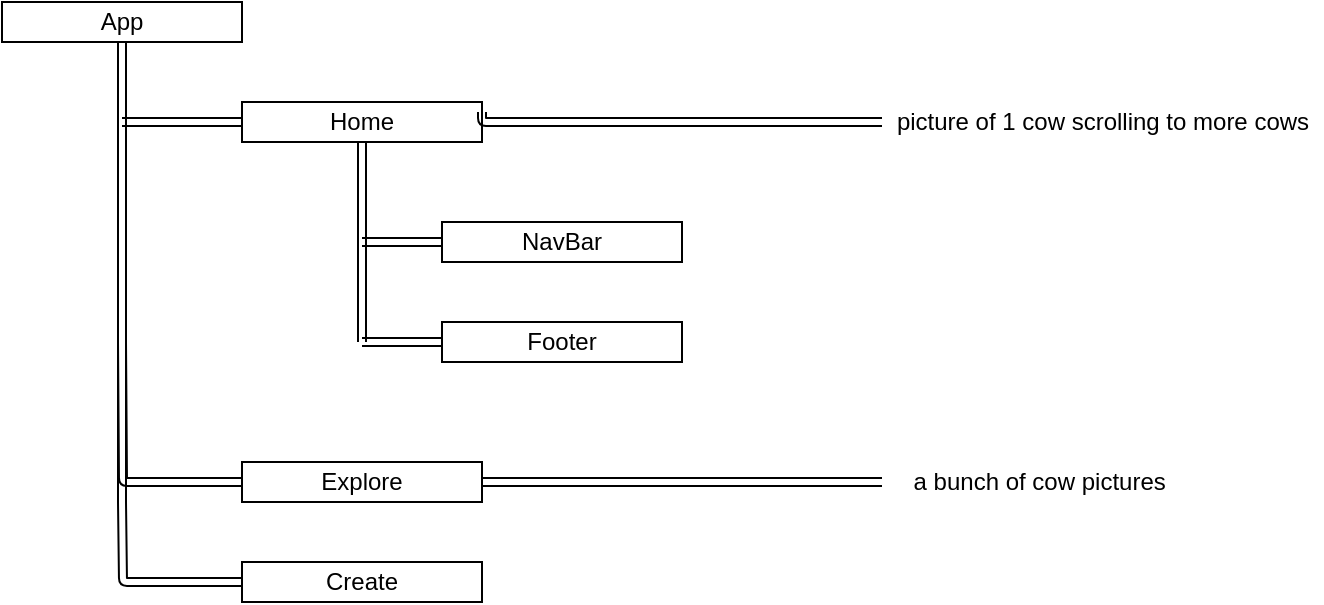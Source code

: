 <mxfile>
    <diagram id="w9QubMDbxZy7kOJR6wyI" name="Page-1">
        <mxGraphModel dx="3365" dy="251" grid="1" gridSize="10" guides="1" tooltips="1" connect="1" arrows="1" fold="1" page="1" pageScale="1" pageWidth="850" pageHeight="1100" math="0" shadow="0">
            <root>
                <mxCell id="0"/>
                <mxCell id="1" parent="0"/>
                <mxCell id="15" style="edgeStyle=orthogonalEdgeStyle;shape=link;html=1;exitX=0.5;exitY=1;exitDx=0;exitDy=0;" edge="1" parent="1" source="2">
                    <mxGeometry relative="1" as="geometry">
                        <mxPoint x="-1620" y="260" as="targetPoint"/>
                    </mxGeometry>
                </mxCell>
                <mxCell id="2" value="App" style="whiteSpace=wrap;html=1;" vertex="1" parent="1">
                    <mxGeometry x="-1680" y="10" width="120" height="20" as="geometry"/>
                </mxCell>
                <mxCell id="16" style="edgeStyle=orthogonalEdgeStyle;shape=link;html=1;exitX=0;exitY=0.5;exitDx=0;exitDy=0;" edge="1" parent="1" source="5">
                    <mxGeometry relative="1" as="geometry">
                        <mxPoint x="-1620" y="70" as="targetPoint"/>
                    </mxGeometry>
                </mxCell>
                <mxCell id="17" style="edgeStyle=orthogonalEdgeStyle;shape=link;html=1;exitX=0.5;exitY=1;exitDx=0;exitDy=0;" edge="1" parent="1" source="5">
                    <mxGeometry relative="1" as="geometry">
                        <mxPoint x="-1500" y="180" as="targetPoint"/>
                    </mxGeometry>
                </mxCell>
                <mxCell id="5" value="Home" style="whiteSpace=wrap;html=1;" vertex="1" parent="1">
                    <mxGeometry x="-1560" y="60" width="120" height="20" as="geometry"/>
                </mxCell>
                <mxCell id="19" style="edgeStyle=orthogonalEdgeStyle;shape=link;html=1;exitX=0;exitY=0.5;exitDx=0;exitDy=0;" edge="1" parent="1" source="6">
                    <mxGeometry relative="1" as="geometry">
                        <mxPoint x="-1620" y="180" as="targetPoint"/>
                    </mxGeometry>
                </mxCell>
                <mxCell id="26" style="edgeStyle=orthogonalEdgeStyle;shape=link;html=1;exitX=1;exitY=0.5;exitDx=0;exitDy=0;" edge="1" parent="1" source="6">
                    <mxGeometry relative="1" as="geometry">
                        <mxPoint x="-1240" y="250" as="targetPoint"/>
                    </mxGeometry>
                </mxCell>
                <mxCell id="6" value="Explore" style="whiteSpace=wrap;html=1;" vertex="1" parent="1">
                    <mxGeometry x="-1560" y="240" width="120" height="20" as="geometry"/>
                </mxCell>
                <mxCell id="20" style="edgeStyle=orthogonalEdgeStyle;shape=link;html=1;exitX=0;exitY=0.5;exitDx=0;exitDy=0;" edge="1" parent="1" source="8">
                    <mxGeometry relative="1" as="geometry">
                        <mxPoint x="-1620" y="260" as="targetPoint"/>
                    </mxGeometry>
                </mxCell>
                <mxCell id="8" value="Create" style="whiteSpace=wrap;html=1;" vertex="1" parent="1">
                    <mxGeometry x="-1560" y="290" width="120" height="20" as="geometry"/>
                </mxCell>
                <mxCell id="18" style="edgeStyle=orthogonalEdgeStyle;shape=link;html=1;exitX=0;exitY=0.5;exitDx=0;exitDy=0;" edge="1" parent="1" source="10">
                    <mxGeometry relative="1" as="geometry">
                        <mxPoint x="-1500" y="130" as="targetPoint"/>
                    </mxGeometry>
                </mxCell>
                <mxCell id="10" value="NavBar" style="whiteSpace=wrap;html=1;" vertex="1" parent="1">
                    <mxGeometry x="-1460" y="120" width="120" height="20" as="geometry"/>
                </mxCell>
                <mxCell id="23" value="" style="edgeStyle=orthogonalEdgeStyle;shape=link;html=1;exitX=1;exitY=0.25;exitDx=0;exitDy=0;" edge="1" parent="1" source="5" target="22">
                    <mxGeometry relative="1" as="geometry">
                        <mxPoint x="-1400" y="70" as="sourcePoint"/>
                        <Array as="points">
                            <mxPoint x="-1440" y="70"/>
                        </Array>
                    </mxGeometry>
                </mxCell>
                <mxCell id="22" value="picture of 1 cow scrolling to more cows" style="text;html=1;align=center;verticalAlign=middle;resizable=0;points=[];autosize=1;strokeColor=none;fillColor=none;" vertex="1" parent="1">
                    <mxGeometry x="-1240" y="60" width="220" height="20" as="geometry"/>
                </mxCell>
                <mxCell id="25" style="edgeStyle=orthogonalEdgeStyle;shape=link;html=1;exitX=0;exitY=0.5;exitDx=0;exitDy=0;" edge="1" parent="1" source="24">
                    <mxGeometry relative="1" as="geometry">
                        <mxPoint x="-1500" y="180" as="targetPoint"/>
                    </mxGeometry>
                </mxCell>
                <mxCell id="24" value="Footer" style="whiteSpace=wrap;html=1;" vertex="1" parent="1">
                    <mxGeometry x="-1460" y="170" width="120" height="20" as="geometry"/>
                </mxCell>
                <mxCell id="27" value="a bunch of cow pictures&amp;nbsp;" style="text;html=1;align=center;verticalAlign=middle;resizable=0;points=[];autosize=1;strokeColor=none;fillColor=none;" vertex="1" parent="1">
                    <mxGeometry x="-1230" y="240" width="140" height="20" as="geometry"/>
                </mxCell>
            </root>
        </mxGraphModel>
    </diagram>
</mxfile>